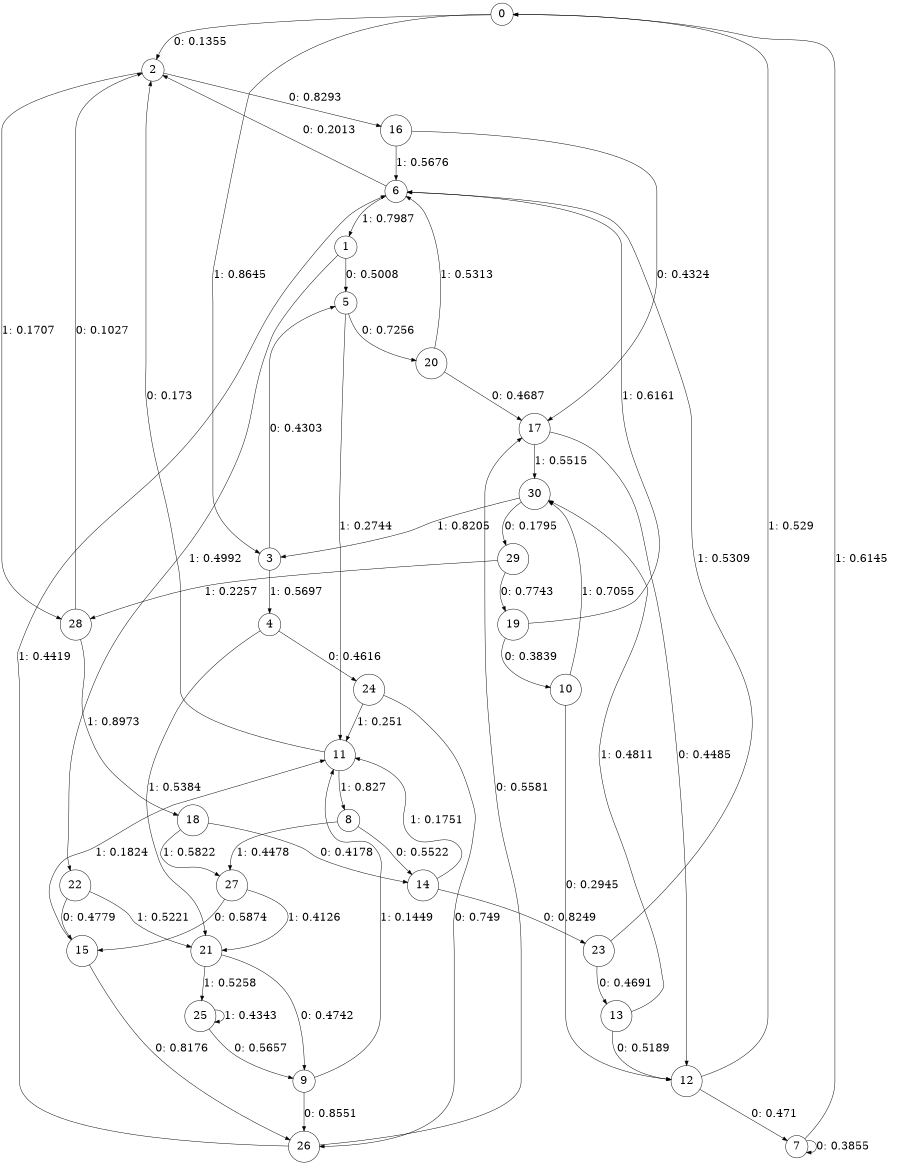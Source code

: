 digraph "ch12faceL8" {
size = "6,8.5";
ratio = "fill";
node [shape = circle];
node [fontsize = 24];
edge [fontsize = 24];
0 -> 2 [label = "0: 0.1355   "];
0 -> 3 [label = "1: 0.8645   "];
1 -> 5 [label = "0: 0.5008   "];
1 -> 22 [label = "1: 0.4992   "];
2 -> 16 [label = "0: 0.8293   "];
2 -> 28 [label = "1: 0.1707   "];
3 -> 5 [label = "0: 0.4303   "];
3 -> 4 [label = "1: 0.5697   "];
4 -> 24 [label = "0: 0.4616   "];
4 -> 21 [label = "1: 0.5384   "];
5 -> 20 [label = "0: 0.7256   "];
5 -> 11 [label = "1: 0.2744   "];
6 -> 2 [label = "0: 0.2013   "];
6 -> 1 [label = "1: 0.7987   "];
7 -> 7 [label = "0: 0.3855   "];
7 -> 0 [label = "1: 0.6145   "];
8 -> 14 [label = "0: 0.5522   "];
8 -> 27 [label = "1: 0.4478   "];
9 -> 26 [label = "0: 0.8551   "];
9 -> 11 [label = "1: 0.1449   "];
10 -> 12 [label = "0: 0.2945   "];
10 -> 30 [label = "1: 0.7055   "];
11 -> 2 [label = "0: 0.173    "];
11 -> 8 [label = "1: 0.827    "];
12 -> 7 [label = "0: 0.471    "];
12 -> 0 [label = "1: 0.529    "];
13 -> 12 [label = "0: 0.5189   "];
13 -> 30 [label = "1: 0.4811   "];
14 -> 23 [label = "0: 0.8249   "];
14 -> 11 [label = "1: 0.1751   "];
15 -> 26 [label = "0: 0.8176   "];
15 -> 11 [label = "1: 0.1824   "];
16 -> 17 [label = "0: 0.4324   "];
16 -> 6 [label = "1: 0.5676   "];
17 -> 12 [label = "0: 0.4485   "];
17 -> 30 [label = "1: 0.5515   "];
18 -> 14 [label = "0: 0.4178   "];
18 -> 27 [label = "1: 0.5822   "];
19 -> 10 [label = "0: 0.3839   "];
19 -> 6 [label = "1: 0.6161   "];
20 -> 17 [label = "0: 0.4687   "];
20 -> 6 [label = "1: 0.5313   "];
21 -> 9 [label = "0: 0.4742   "];
21 -> 25 [label = "1: 0.5258   "];
22 -> 15 [label = "0: 0.4779   "];
22 -> 21 [label = "1: 0.5221   "];
23 -> 13 [label = "0: 0.4691   "];
23 -> 6 [label = "1: 0.5309   "];
24 -> 26 [label = "0: 0.749    "];
24 -> 11 [label = "1: 0.251    "];
25 -> 9 [label = "0: 0.5657   "];
25 -> 25 [label = "1: 0.4343   "];
26 -> 17 [label = "0: 0.5581   "];
26 -> 6 [label = "1: 0.4419   "];
27 -> 15 [label = "0: 0.5874   "];
27 -> 21 [label = "1: 0.4126   "];
28 -> 2 [label = "0: 0.1027   "];
28 -> 18 [label = "1: 0.8973   "];
29 -> 19 [label = "0: 0.7743   "];
29 -> 28 [label = "1: 0.2257   "];
30 -> 29 [label = "0: 0.1795   "];
30 -> 3 [label = "1: 0.8205   "];
}